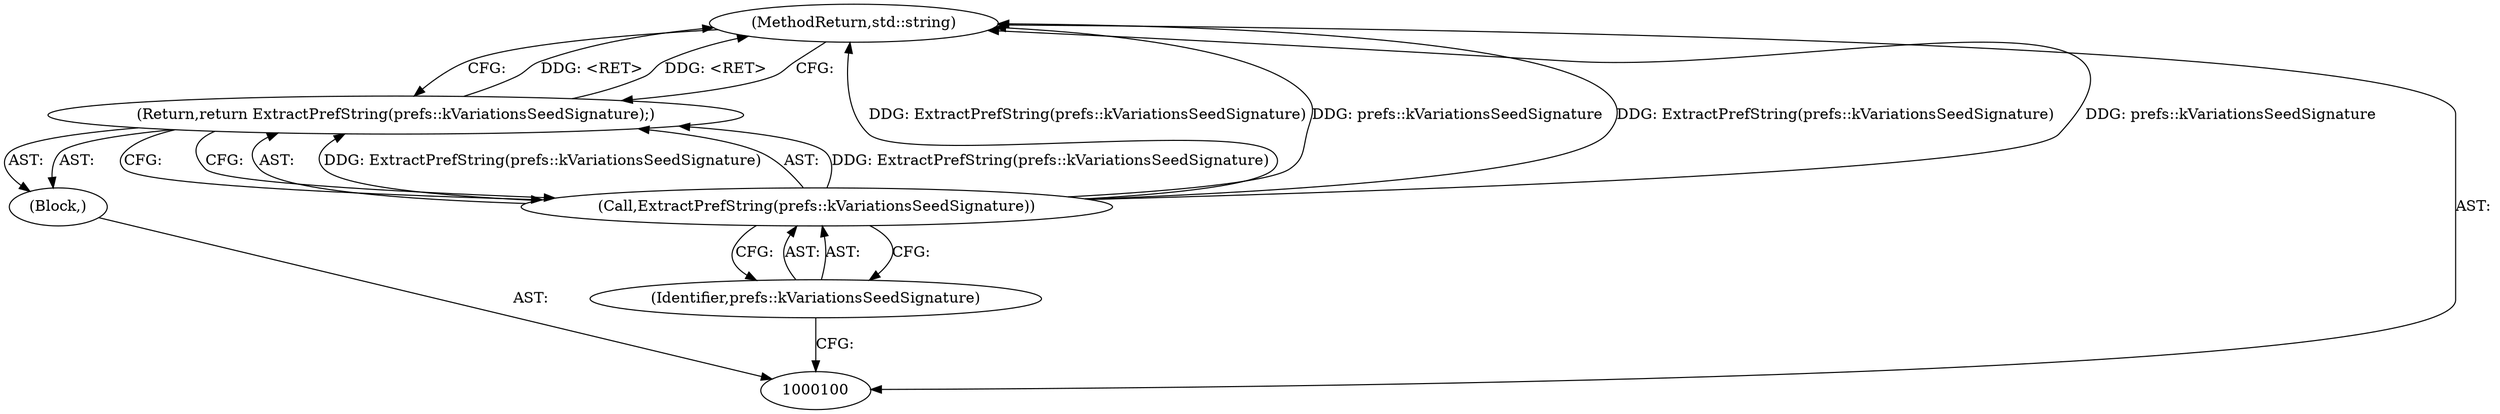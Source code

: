 digraph "1_Chrome_7cb8e1ae121cf6b14aa0a59cc708de630c0ef965_2" {
"1000105" [label="(MethodReturn,std::string)"];
"1000101" [label="(Block,)"];
"1000102" [label="(Return,return ExtractPrefString(prefs::kVariationsSeedSignature);)"];
"1000104" [label="(Identifier,prefs::kVariationsSeedSignature)"];
"1000103" [label="(Call,ExtractPrefString(prefs::kVariationsSeedSignature))"];
"1000105" -> "1000100"  [label="AST: "];
"1000105" -> "1000102"  [label="CFG: "];
"1000103" -> "1000105"  [label="DDG: ExtractPrefString(prefs::kVariationsSeedSignature)"];
"1000103" -> "1000105"  [label="DDG: prefs::kVariationsSeedSignature"];
"1000102" -> "1000105"  [label="DDG: <RET>"];
"1000101" -> "1000100"  [label="AST: "];
"1000102" -> "1000101"  [label="AST: "];
"1000102" -> "1000101"  [label="AST: "];
"1000102" -> "1000103"  [label="CFG: "];
"1000103" -> "1000102"  [label="AST: "];
"1000105" -> "1000102"  [label="CFG: "];
"1000102" -> "1000105"  [label="DDG: <RET>"];
"1000103" -> "1000102"  [label="DDG: ExtractPrefString(prefs::kVariationsSeedSignature)"];
"1000104" -> "1000103"  [label="AST: "];
"1000104" -> "1000100"  [label="CFG: "];
"1000103" -> "1000104"  [label="CFG: "];
"1000103" -> "1000102"  [label="AST: "];
"1000103" -> "1000104"  [label="CFG: "];
"1000104" -> "1000103"  [label="AST: "];
"1000102" -> "1000103"  [label="CFG: "];
"1000103" -> "1000105"  [label="DDG: ExtractPrefString(prefs::kVariationsSeedSignature)"];
"1000103" -> "1000105"  [label="DDG: prefs::kVariationsSeedSignature"];
"1000103" -> "1000102"  [label="DDG: ExtractPrefString(prefs::kVariationsSeedSignature)"];
}
